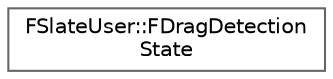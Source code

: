 digraph "Graphical Class Hierarchy"
{
 // INTERACTIVE_SVG=YES
 // LATEX_PDF_SIZE
  bgcolor="transparent";
  edge [fontname=Helvetica,fontsize=10,labelfontname=Helvetica,labelfontsize=10];
  node [fontname=Helvetica,fontsize=10,shape=box,height=0.2,width=0.4];
  rankdir="LR";
  Node0 [id="Node000000",label="FSlateUser::FDragDetection\lState",height=0.2,width=0.4,color="grey40", fillcolor="white", style="filled",URL="$da/d0b/structFSlateUser_1_1FDragDetectionState.html",tooltip=" "];
}
